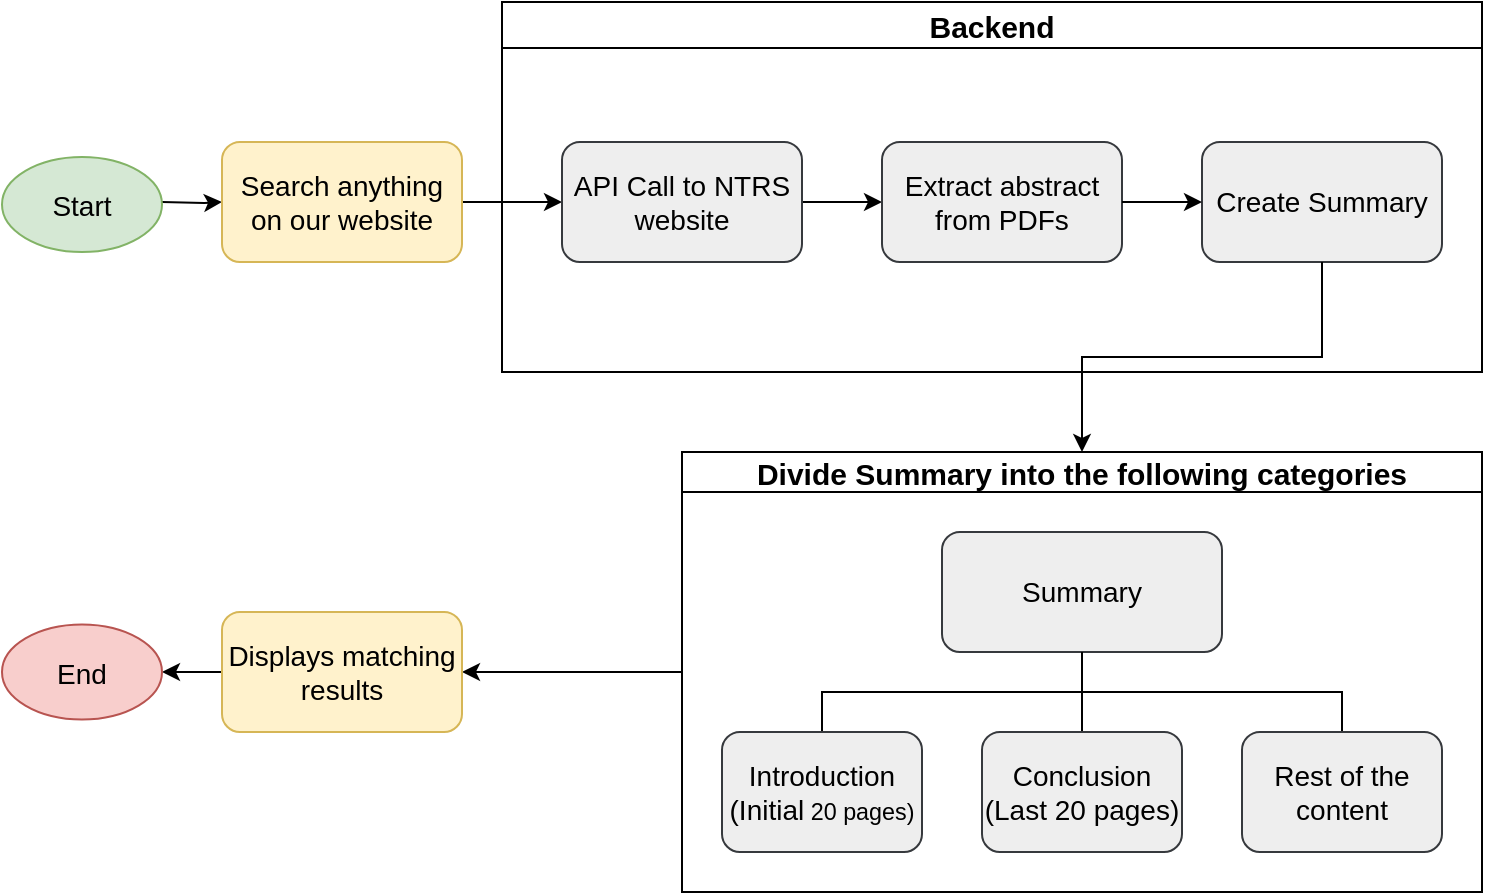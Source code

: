 <mxfile version="20.4.0" type="github"><diagram id="FQgrR444cm9j_R2k9SV-" name="Page-1"><mxGraphModel dx="782" dy="1560" grid="1" gridSize="10" guides="1" tooltips="1" connect="1" arrows="1" fold="1" page="1" pageScale="1" pageWidth="850" pageHeight="1100" math="0" shadow="0"><root><mxCell id="0"/><mxCell id="1" parent="0"/><mxCell id="CVeJCRTg8CfcSidghu6w-8" value="" style="edgeStyle=orthogonalEdgeStyle;rounded=0;orthogonalLoop=1;jettySize=auto;html=1;fontSize=18;" edge="1" parent="1" target="CVeJCRTg8CfcSidghu6w-7"><mxGeometry relative="1" as="geometry"><mxPoint x="130" y="55" as="sourcePoint"/></mxGeometry></mxCell><mxCell id="CVeJCRTg8CfcSidghu6w-10" value="" style="edgeStyle=orthogonalEdgeStyle;rounded=0;orthogonalLoop=1;jettySize=auto;html=1;fontSize=18;" edge="1" parent="1" source="CVeJCRTg8CfcSidghu6w-7" target="CVeJCRTg8CfcSidghu6w-9"><mxGeometry relative="1" as="geometry"/></mxCell><mxCell id="CVeJCRTg8CfcSidghu6w-7" value="&lt;font style=&quot;font-size: 14px;&quot;&gt;Search anything on our website&lt;/font&gt;" style="whiteSpace=wrap;html=1;rounded=1;fillColor=#fff2cc;strokeColor=#d6b656;" vertex="1" parent="1"><mxGeometry x="160" y="25" width="120" height="60" as="geometry"/></mxCell><mxCell id="CVeJCRTg8CfcSidghu6w-11" value="Backend" style="swimlane;fontSize=15;startSize=23;" vertex="1" parent="1"><mxGeometry x="300" y="-45" width="490" height="185" as="geometry"/></mxCell><mxCell id="CVeJCRTg8CfcSidghu6w-13" value="" style="edgeStyle=orthogonalEdgeStyle;rounded=0;orthogonalLoop=1;jettySize=auto;html=1;fontSize=18;" edge="1" parent="CVeJCRTg8CfcSidghu6w-11" source="CVeJCRTg8CfcSidghu6w-9" target="CVeJCRTg8CfcSidghu6w-12"><mxGeometry relative="1" as="geometry"/></mxCell><mxCell id="CVeJCRTg8CfcSidghu6w-9" value="&lt;font style=&quot;font-size: 14px;&quot;&gt;API Call to NTRS website&lt;/font&gt;" style="whiteSpace=wrap;html=1;rounded=1;fillColor=#eeeeee;strokeColor=#36393d;" vertex="1" parent="CVeJCRTg8CfcSidghu6w-11"><mxGeometry x="30" y="70" width="120" height="60" as="geometry"/></mxCell><mxCell id="CVeJCRTg8CfcSidghu6w-12" value="&lt;font style=&quot;font-size: 14px;&quot;&gt;Extract abstract from PDFs&lt;/font&gt;" style="whiteSpace=wrap;html=1;rounded=1;fillColor=#eeeeee;strokeColor=#36393d;" vertex="1" parent="CVeJCRTg8CfcSidghu6w-11"><mxGeometry x="190" y="70" width="120" height="60" as="geometry"/></mxCell><mxCell id="CVeJCRTg8CfcSidghu6w-15" value="&lt;font style=&quot;font-size: 14px;&quot;&gt;Create Summary&lt;/font&gt;" style="whiteSpace=wrap;html=1;rounded=1;fillColor=#eeeeee;strokeColor=#36393d;" vertex="1" parent="CVeJCRTg8CfcSidghu6w-11"><mxGeometry x="350" y="70" width="120" height="60" as="geometry"/></mxCell><mxCell id="CVeJCRTg8CfcSidghu6w-16" value="" style="edgeStyle=orthogonalEdgeStyle;rounded=0;orthogonalLoop=1;jettySize=auto;html=1;fontSize=14;" edge="1" parent="CVeJCRTg8CfcSidghu6w-11" source="CVeJCRTg8CfcSidghu6w-12" target="CVeJCRTg8CfcSidghu6w-15"><mxGeometry relative="1" as="geometry"/></mxCell><mxCell id="CVeJCRTg8CfcSidghu6w-14" value="&lt;font style=&quot;font-size: 14px;&quot;&gt;Start&lt;/font&gt;" style="ellipse;whiteSpace=wrap;html=1;fontSize=18;fillColor=#d5e8d4;strokeColor=#82b366;" vertex="1" parent="1"><mxGeometry x="50" y="32.5" width="80" height="47.5" as="geometry"/></mxCell><mxCell id="CVeJCRTg8CfcSidghu6w-27" value="" style="edgeStyle=elbowEdgeStyle;elbow=vertical;startArrow=none;endArrow=none;rounded=0;fontSize=14;" edge="1" parent="1"><mxGeometry relative="1" as="geometry"><mxPoint x="640" y="212.5" as="sourcePoint"/><mxPoint x="640" y="213" as="targetPoint"/></mxGeometry></mxCell><mxCell id="CVeJCRTg8CfcSidghu6w-46" value="" style="edgeStyle=orthogonalEdgeStyle;rounded=0;orthogonalLoop=1;jettySize=auto;html=1;fontSize=14;" edge="1" parent="1" source="CVeJCRTg8CfcSidghu6w-35" target="CVeJCRTg8CfcSidghu6w-45"><mxGeometry relative="1" as="geometry"/></mxCell><mxCell id="CVeJCRTg8CfcSidghu6w-35" value="Divide Summary into the following categories" style="swimlane;startSize=20;horizontal=1;containerType=tree;newEdgeStyle={&quot;edgeStyle&quot;:&quot;elbowEdgeStyle&quot;,&quot;startArrow&quot;:&quot;none&quot;,&quot;endArrow&quot;:&quot;none&quot;};rounded=0;shadow=0;fontSize=15;" vertex="1" parent="1"><mxGeometry x="390" y="180" width="400" height="220" as="geometry"/></mxCell><mxCell id="CVeJCRTg8CfcSidghu6w-36" value="" style="edgeStyle=elbowEdgeStyle;elbow=vertical;startArrow=none;endArrow=none;rounded=0;fontSize=14;" edge="1" parent="CVeJCRTg8CfcSidghu6w-35" source="CVeJCRTg8CfcSidghu6w-38" target="CVeJCRTg8CfcSidghu6w-39"><mxGeometry relative="1" as="geometry"/></mxCell><mxCell id="CVeJCRTg8CfcSidghu6w-37" value="" style="edgeStyle=elbowEdgeStyle;elbow=vertical;startArrow=none;endArrow=none;rounded=0;fontSize=14;" edge="1" parent="CVeJCRTg8CfcSidghu6w-35" source="CVeJCRTg8CfcSidghu6w-38" target="CVeJCRTg8CfcSidghu6w-40"><mxGeometry relative="1" as="geometry"/></mxCell><UserObject label="Summary" treeRoot="1" id="CVeJCRTg8CfcSidghu6w-38"><mxCell style="whiteSpace=wrap;html=1;align=center;treeFolding=1;treeMoving=1;newEdgeStyle={&quot;edgeStyle&quot;:&quot;elbowEdgeStyle&quot;,&quot;startArrow&quot;:&quot;none&quot;,&quot;endArrow&quot;:&quot;none&quot;};rounded=1;shadow=0;fontSize=14;fillColor=#eeeeee;strokeColor=#36393d;" vertex="1" parent="CVeJCRTg8CfcSidghu6w-35"><mxGeometry x="130" y="40" width="140" height="60" as="geometry"/></mxCell></UserObject><mxCell id="CVeJCRTg8CfcSidghu6w-39" value="Introduction&lt;br&gt;(Initial&lt;span style=&quot;font-size: 11.667px;&quot;&gt;&amp;nbsp;20 pages)&lt;/span&gt;" style="whiteSpace=wrap;html=1;align=center;verticalAlign=middle;treeFolding=1;treeMoving=1;newEdgeStyle={&quot;edgeStyle&quot;:&quot;elbowEdgeStyle&quot;,&quot;startArrow&quot;:&quot;none&quot;,&quot;endArrow&quot;:&quot;none&quot;};rounded=1;shadow=0;fontSize=14;fillColor=#eeeeee;strokeColor=#36393d;" vertex="1" parent="CVeJCRTg8CfcSidghu6w-35"><mxGeometry x="20" y="140" width="100" height="60" as="geometry"/></mxCell><mxCell id="CVeJCRTg8CfcSidghu6w-40" value="Conclusion&lt;br&gt;(Last 20 pages)" style="whiteSpace=wrap;html=1;align=center;verticalAlign=middle;treeFolding=1;treeMoving=1;newEdgeStyle={&quot;edgeStyle&quot;:&quot;elbowEdgeStyle&quot;,&quot;startArrow&quot;:&quot;none&quot;,&quot;endArrow&quot;:&quot;none&quot;};rounded=1;shadow=0;fontSize=14;fillColor=#eeeeee;strokeColor=#36393d;" vertex="1" parent="CVeJCRTg8CfcSidghu6w-35"><mxGeometry x="150" y="140" width="100" height="60" as="geometry"/></mxCell><mxCell id="CVeJCRTg8CfcSidghu6w-41" value="" style="edgeStyle=elbowEdgeStyle;rounded=0;orthogonalLoop=1;jettySize=auto;html=1;elbow=vertical;startArrow=none;endArrow=none;" edge="1" source="CVeJCRTg8CfcSidghu6w-38" target="CVeJCRTg8CfcSidghu6w-42" parent="CVeJCRTg8CfcSidghu6w-35"><mxGeometry relative="1" as="geometry"/></mxCell><UserObject label="Rest of the content" treeRoot="1" id="CVeJCRTg8CfcSidghu6w-42"><mxCell style="whiteSpace=wrap;html=1;align=center;treeFolding=1;treeMoving=1;newEdgeStyle={&quot;edgeStyle&quot;:&quot;elbowEdgeStyle&quot;,&quot;startArrow&quot;:&quot;none&quot;,&quot;endArrow&quot;:&quot;none&quot;};rounded=1;shadow=0;fontSize=14;fillColor=#eeeeee;strokeColor=#36393d;" vertex="1" parent="CVeJCRTg8CfcSidghu6w-35"><mxGeometry x="280" y="140" width="100" height="60" as="geometry"/></mxCell></UserObject><mxCell id="CVeJCRTg8CfcSidghu6w-44" value="" style="edgeStyle=orthogonalEdgeStyle;rounded=0;orthogonalLoop=1;jettySize=auto;html=1;fontSize=14;entryX=0.5;entryY=0;entryDx=0;entryDy=0;" edge="1" parent="1" source="CVeJCRTg8CfcSidghu6w-15" target="CVeJCRTg8CfcSidghu6w-35"><mxGeometry relative="1" as="geometry"><mxPoint x="710" y="180" as="targetPoint"/></mxGeometry></mxCell><mxCell id="CVeJCRTg8CfcSidghu6w-50" value="" style="edgeStyle=orthogonalEdgeStyle;rounded=0;orthogonalLoop=1;jettySize=auto;html=1;fontSize=14;entryX=1;entryY=0.5;entryDx=0;entryDy=0;" edge="1" parent="1" source="CVeJCRTg8CfcSidghu6w-45" target="CVeJCRTg8CfcSidghu6w-51"><mxGeometry relative="1" as="geometry"><mxPoint x="270" y="290" as="targetPoint"/></mxGeometry></mxCell><mxCell id="CVeJCRTg8CfcSidghu6w-45" value="Displays matching results" style="rounded=1;whiteSpace=wrap;html=1;shadow=0;fontSize=14;fillColor=#fff2cc;strokeColor=#d6b656;" vertex="1" parent="1"><mxGeometry x="160" y="260" width="120" height="60" as="geometry"/></mxCell><mxCell id="CVeJCRTg8CfcSidghu6w-51" value="&lt;font style=&quot;font-size: 14px;&quot;&gt;End&lt;/font&gt;" style="ellipse;whiteSpace=wrap;html=1;fontSize=18;fillColor=#f8cecc;strokeColor=#b85450;" vertex="1" parent="1"><mxGeometry x="50" y="266.25" width="80" height="47.5" as="geometry"/></mxCell></root></mxGraphModel></diagram></mxfile>
